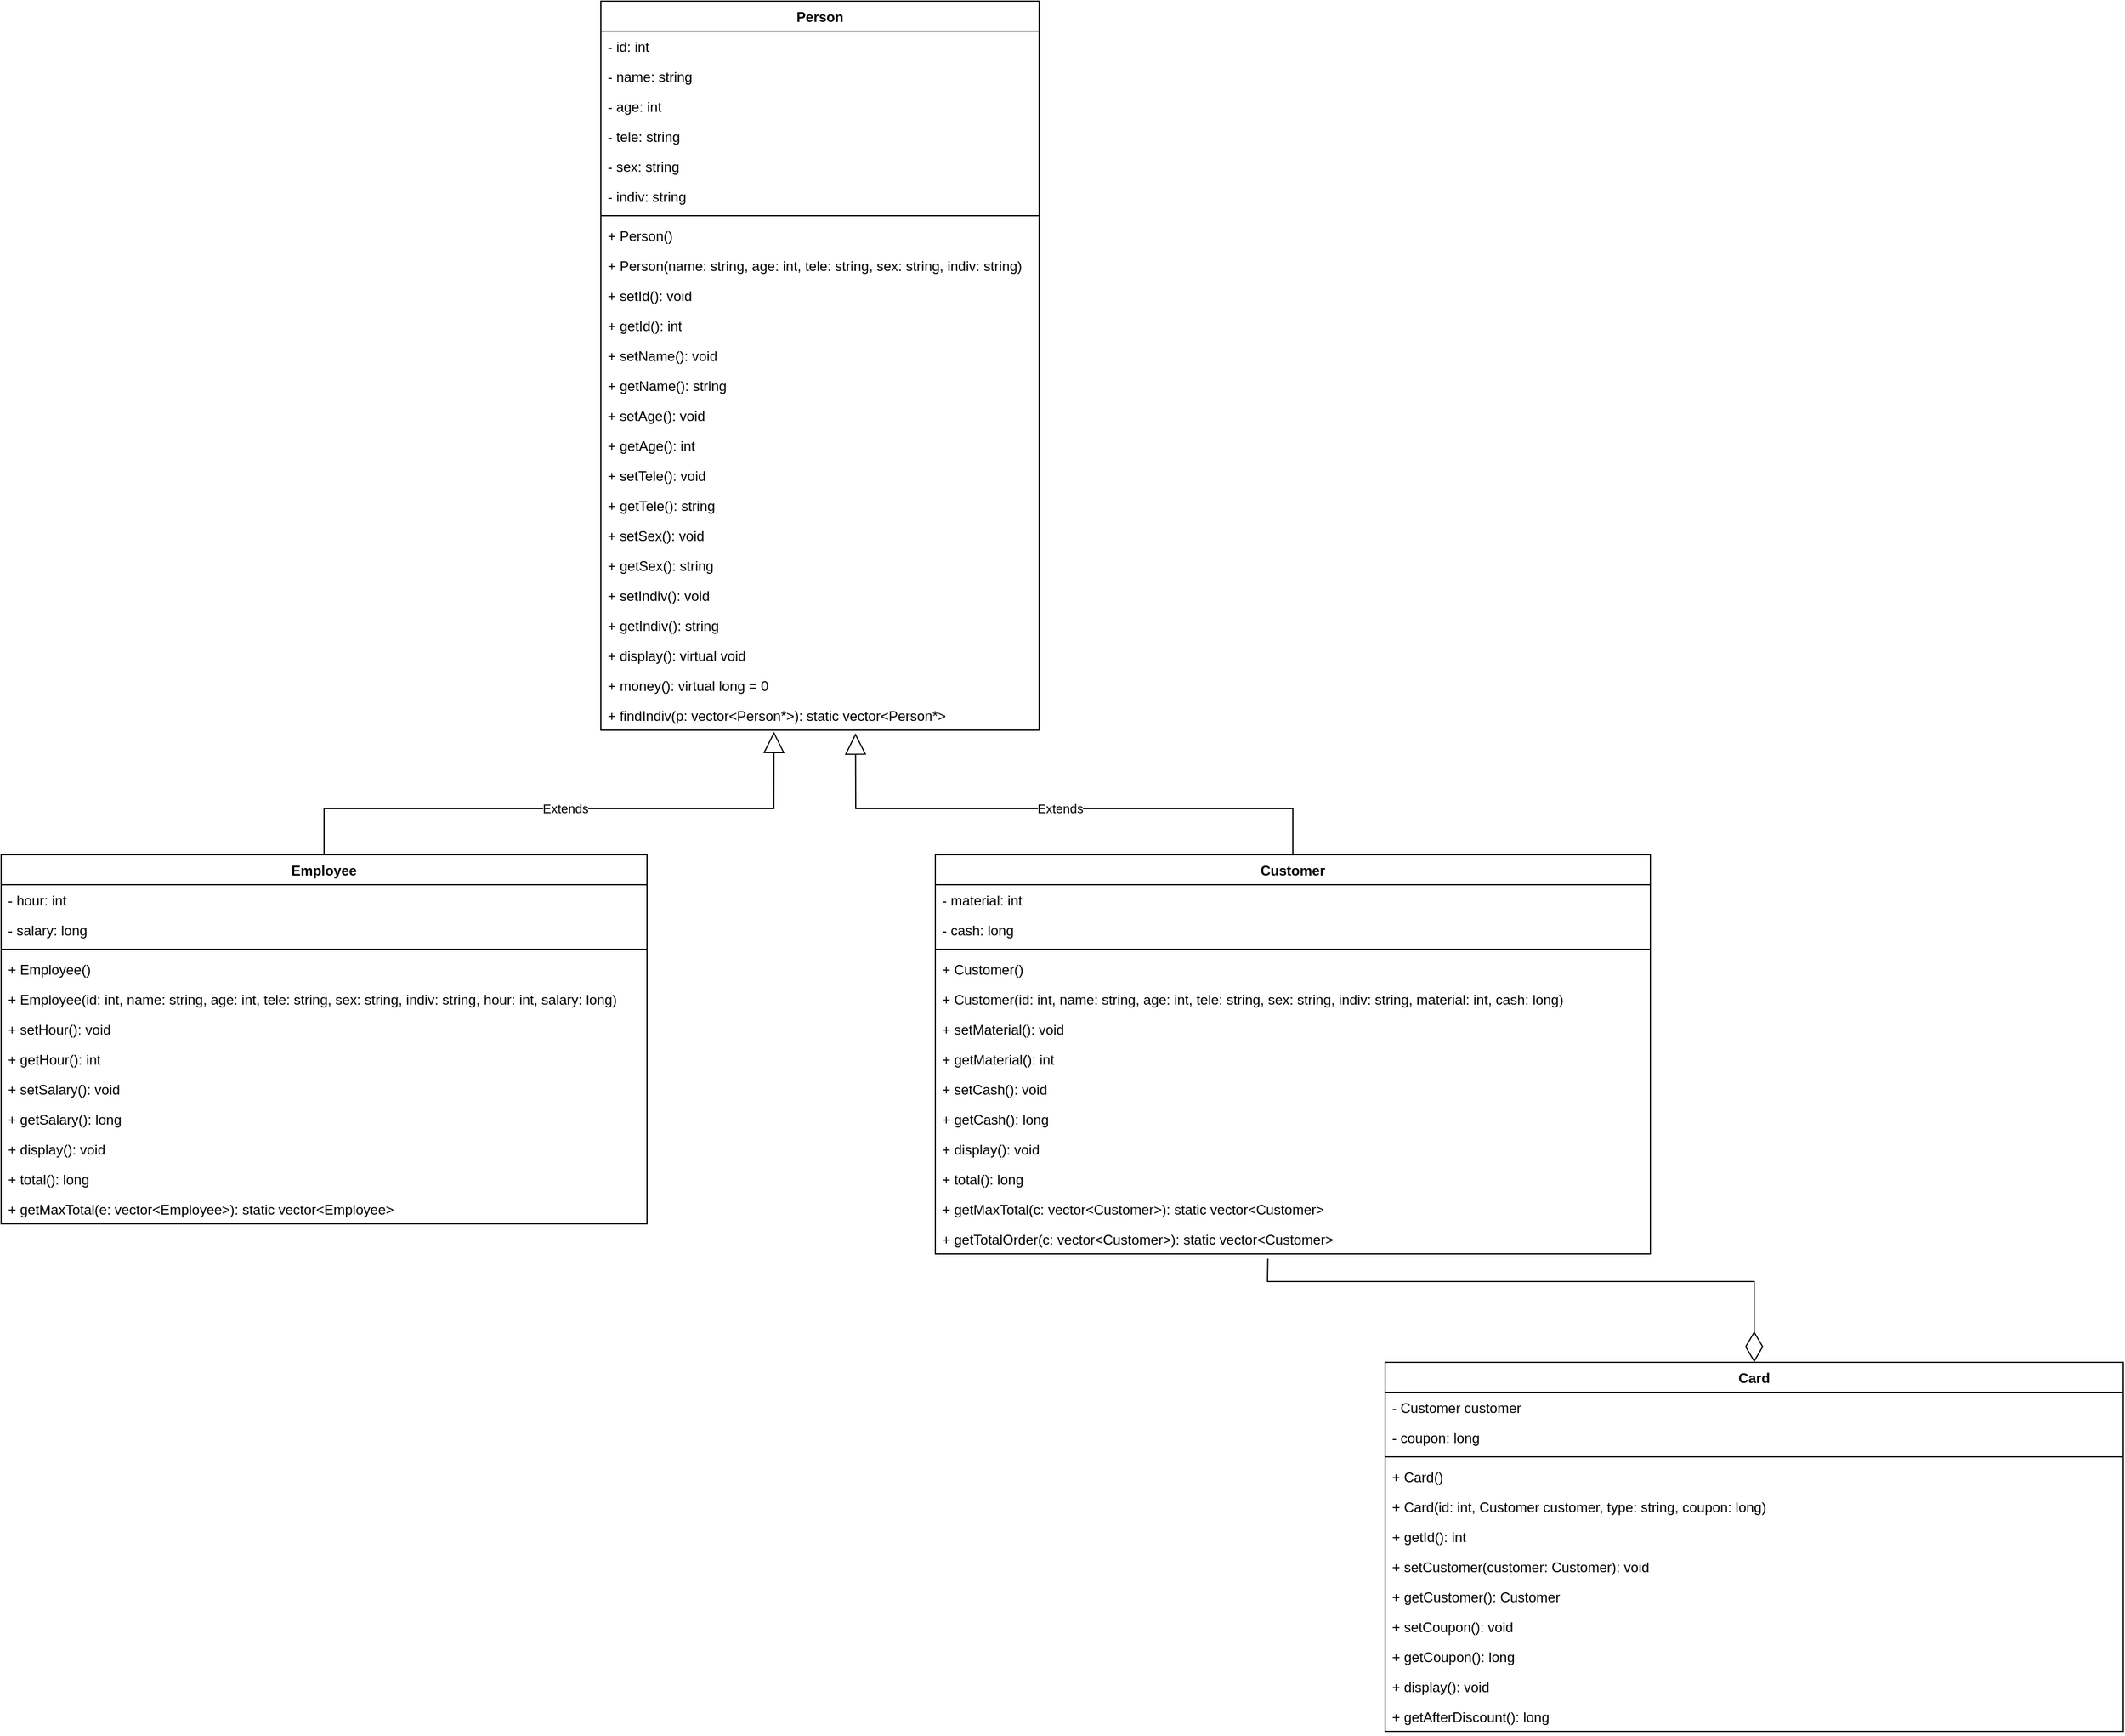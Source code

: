 <mxfile version="26.1.0">
  <diagram id="C5RBs43oDa-KdzZeNtuy" name="Page-1">
    <mxGraphModel dx="2625" dy="1305" grid="1" gridSize="10" guides="1" tooltips="1" connect="1" arrows="1" fold="1" page="1" pageScale="1" pageWidth="3300" pageHeight="4681" math="0" shadow="0">
      <root>
        <mxCell id="WIyWlLk6GJQsqaUBKTNV-0" />
        <mxCell id="WIyWlLk6GJQsqaUBKTNV-1" parent="WIyWlLk6GJQsqaUBKTNV-0" />
        <mxCell id="9tX9sQvc6Bi1-8wxv7hh-49" value="Person" style="swimlane;fontStyle=1;align=center;verticalAlign=top;childLayout=stackLayout;horizontal=1;startSize=26;horizontalStack=0;resizeParent=1;resizeParentMax=0;resizeLast=0;collapsible=1;marginBottom=0;whiteSpace=wrap;html=1;" vertex="1" parent="WIyWlLk6GJQsqaUBKTNV-1">
          <mxGeometry x="1000" y="230" width="380" height="632" as="geometry">
            <mxRectangle x="1020" y="480" width="80" height="30" as="alternateBounds" />
          </mxGeometry>
        </mxCell>
        <mxCell id="9tX9sQvc6Bi1-8wxv7hh-50" value="- id: int&amp;nbsp;" style="text;strokeColor=none;fillColor=none;align=left;verticalAlign=top;spacingLeft=4;spacingRight=4;overflow=hidden;rotatable=0;points=[[0,0.5],[1,0.5]];portConstraint=eastwest;whiteSpace=wrap;html=1;" vertex="1" parent="9tX9sQvc6Bi1-8wxv7hh-49">
          <mxGeometry y="26" width="380" height="26" as="geometry" />
        </mxCell>
        <mxCell id="9tX9sQvc6Bi1-8wxv7hh-167" value="- name: string&amp;nbsp;" style="text;strokeColor=none;fillColor=none;align=left;verticalAlign=top;spacingLeft=4;spacingRight=4;overflow=hidden;rotatable=0;points=[[0,0.5],[1,0.5]];portConstraint=eastwest;whiteSpace=wrap;html=1;" vertex="1" parent="9tX9sQvc6Bi1-8wxv7hh-49">
          <mxGeometry y="52" width="380" height="26" as="geometry" />
        </mxCell>
        <mxCell id="9tX9sQvc6Bi1-8wxv7hh-53" value="- age: int" style="text;strokeColor=none;fillColor=none;align=left;verticalAlign=top;spacingLeft=4;spacingRight=4;overflow=hidden;rotatable=0;points=[[0,0.5],[1,0.5]];portConstraint=eastwest;whiteSpace=wrap;html=1;" vertex="1" parent="9tX9sQvc6Bi1-8wxv7hh-49">
          <mxGeometry y="78" width="380" height="26" as="geometry" />
        </mxCell>
        <mxCell id="9tX9sQvc6Bi1-8wxv7hh-54" value="- tele: string" style="text;strokeColor=none;fillColor=none;align=left;verticalAlign=top;spacingLeft=4;spacingRight=4;overflow=hidden;rotatable=0;points=[[0,0.5],[1,0.5]];portConstraint=eastwest;whiteSpace=wrap;html=1;" vertex="1" parent="9tX9sQvc6Bi1-8wxv7hh-49">
          <mxGeometry y="104" width="380" height="26" as="geometry" />
        </mxCell>
        <mxCell id="9tX9sQvc6Bi1-8wxv7hh-55" value="- sex: string" style="text;strokeColor=none;fillColor=none;align=left;verticalAlign=top;spacingLeft=4;spacingRight=4;overflow=hidden;rotatable=0;points=[[0,0.5],[1,0.5]];portConstraint=eastwest;whiteSpace=wrap;html=1;" vertex="1" parent="9tX9sQvc6Bi1-8wxv7hh-49">
          <mxGeometry y="130" width="380" height="26" as="geometry" />
        </mxCell>
        <mxCell id="9tX9sQvc6Bi1-8wxv7hh-115" value="- indiv: string" style="text;strokeColor=none;fillColor=none;align=left;verticalAlign=top;spacingLeft=4;spacingRight=4;overflow=hidden;rotatable=0;points=[[0,0.5],[1,0.5]];portConstraint=eastwest;whiteSpace=wrap;html=1;" vertex="1" parent="9tX9sQvc6Bi1-8wxv7hh-49">
          <mxGeometry y="156" width="380" height="26" as="geometry" />
        </mxCell>
        <mxCell id="9tX9sQvc6Bi1-8wxv7hh-51" value="" style="line;strokeWidth=1;fillColor=none;align=left;verticalAlign=middle;spacingTop=-1;spacingLeft=3;spacingRight=3;rotatable=0;labelPosition=right;points=[];portConstraint=eastwest;strokeColor=inherit;" vertex="1" parent="9tX9sQvc6Bi1-8wxv7hh-49">
          <mxGeometry y="182" width="380" height="8" as="geometry" />
        </mxCell>
        <mxCell id="9tX9sQvc6Bi1-8wxv7hh-52" value="+ Person()" style="text;strokeColor=none;fillColor=none;align=left;verticalAlign=top;spacingLeft=4;spacingRight=4;overflow=hidden;rotatable=0;points=[[0,0.5],[1,0.5]];portConstraint=eastwest;whiteSpace=wrap;html=1;" vertex="1" parent="9tX9sQvc6Bi1-8wxv7hh-49">
          <mxGeometry y="190" width="380" height="26" as="geometry" />
        </mxCell>
        <mxCell id="9tX9sQvc6Bi1-8wxv7hh-57" value="+ Person(name: string, age: int, tele: string, sex: string, indiv: string)" style="text;strokeColor=none;fillColor=none;align=left;verticalAlign=top;spacingLeft=4;spacingRight=4;overflow=hidden;rotatable=0;points=[[0,0.5],[1,0.5]];portConstraint=eastwest;whiteSpace=wrap;html=1;" vertex="1" parent="9tX9sQvc6Bi1-8wxv7hh-49">
          <mxGeometry y="216" width="380" height="26" as="geometry" />
        </mxCell>
        <mxCell id="9tX9sQvc6Bi1-8wxv7hh-168" value="+ setId(): void" style="text;strokeColor=none;fillColor=none;align=left;verticalAlign=top;spacingLeft=4;spacingRight=4;overflow=hidden;rotatable=0;points=[[0,0.5],[1,0.5]];portConstraint=eastwest;whiteSpace=wrap;html=1;" vertex="1" parent="9tX9sQvc6Bi1-8wxv7hh-49">
          <mxGeometry y="242" width="380" height="26" as="geometry" />
        </mxCell>
        <mxCell id="9tX9sQvc6Bi1-8wxv7hh-169" value="+ getId(): int" style="text;strokeColor=none;fillColor=none;align=left;verticalAlign=top;spacingLeft=4;spacingRight=4;overflow=hidden;rotatable=0;points=[[0,0.5],[1,0.5]];portConstraint=eastwest;whiteSpace=wrap;html=1;" vertex="1" parent="9tX9sQvc6Bi1-8wxv7hh-49">
          <mxGeometry y="268" width="380" height="26" as="geometry" />
        </mxCell>
        <mxCell id="9tX9sQvc6Bi1-8wxv7hh-63" value="+ setName(): void" style="text;strokeColor=none;fillColor=none;align=left;verticalAlign=top;spacingLeft=4;spacingRight=4;overflow=hidden;rotatable=0;points=[[0,0.5],[1,0.5]];portConstraint=eastwest;whiteSpace=wrap;html=1;" vertex="1" parent="9tX9sQvc6Bi1-8wxv7hh-49">
          <mxGeometry y="294" width="380" height="26" as="geometry" />
        </mxCell>
        <mxCell id="9tX9sQvc6Bi1-8wxv7hh-112" value="+ getName(): string" style="text;strokeColor=none;fillColor=none;align=left;verticalAlign=top;spacingLeft=4;spacingRight=4;overflow=hidden;rotatable=0;points=[[0,0.5],[1,0.5]];portConstraint=eastwest;whiteSpace=wrap;html=1;" vertex="1" parent="9tX9sQvc6Bi1-8wxv7hh-49">
          <mxGeometry y="320" width="380" height="26" as="geometry" />
        </mxCell>
        <mxCell id="9tX9sQvc6Bi1-8wxv7hh-111" value="+ setAge(): void" style="text;strokeColor=none;fillColor=none;align=left;verticalAlign=top;spacingLeft=4;spacingRight=4;overflow=hidden;rotatable=0;points=[[0,0.5],[1,0.5]];portConstraint=eastwest;whiteSpace=wrap;html=1;" vertex="1" parent="9tX9sQvc6Bi1-8wxv7hh-49">
          <mxGeometry y="346" width="380" height="26" as="geometry" />
        </mxCell>
        <mxCell id="9tX9sQvc6Bi1-8wxv7hh-58" value="+ getAge(): int" style="text;strokeColor=none;fillColor=none;align=left;verticalAlign=top;spacingLeft=4;spacingRight=4;overflow=hidden;rotatable=0;points=[[0,0.5],[1,0.5]];portConstraint=eastwest;whiteSpace=wrap;html=1;" vertex="1" parent="9tX9sQvc6Bi1-8wxv7hh-49">
          <mxGeometry y="372" width="380" height="26" as="geometry" />
        </mxCell>
        <mxCell id="9tX9sQvc6Bi1-8wxv7hh-113" value="+ setTele(): void" style="text;strokeColor=none;fillColor=none;align=left;verticalAlign=top;spacingLeft=4;spacingRight=4;overflow=hidden;rotatable=0;points=[[0,0.5],[1,0.5]];portConstraint=eastwest;whiteSpace=wrap;html=1;" vertex="1" parent="9tX9sQvc6Bi1-8wxv7hh-49">
          <mxGeometry y="398" width="380" height="26" as="geometry" />
        </mxCell>
        <mxCell id="9tX9sQvc6Bi1-8wxv7hh-61" value="+ getTele(): string" style="text;strokeColor=none;fillColor=none;align=left;verticalAlign=top;spacingLeft=4;spacingRight=4;overflow=hidden;rotatable=0;points=[[0,0.5],[1,0.5]];portConstraint=eastwest;whiteSpace=wrap;html=1;" vertex="1" parent="9tX9sQvc6Bi1-8wxv7hh-49">
          <mxGeometry y="424" width="380" height="26" as="geometry" />
        </mxCell>
        <mxCell id="9tX9sQvc6Bi1-8wxv7hh-114" value="+ setSex(): void" style="text;strokeColor=none;fillColor=none;align=left;verticalAlign=top;spacingLeft=4;spacingRight=4;overflow=hidden;rotatable=0;points=[[0,0.5],[1,0.5]];portConstraint=eastwest;whiteSpace=wrap;html=1;" vertex="1" parent="9tX9sQvc6Bi1-8wxv7hh-49">
          <mxGeometry y="450" width="380" height="26" as="geometry" />
        </mxCell>
        <mxCell id="9tX9sQvc6Bi1-8wxv7hh-59" value="+ getSex(): string" style="text;strokeColor=none;fillColor=none;align=left;verticalAlign=top;spacingLeft=4;spacingRight=4;overflow=hidden;rotatable=0;points=[[0,0.5],[1,0.5]];portConstraint=eastwest;whiteSpace=wrap;html=1;" vertex="1" parent="9tX9sQvc6Bi1-8wxv7hh-49">
          <mxGeometry y="476" width="380" height="26" as="geometry" />
        </mxCell>
        <mxCell id="9tX9sQvc6Bi1-8wxv7hh-116" value="+ setIndiv(): void" style="text;strokeColor=none;fillColor=none;align=left;verticalAlign=top;spacingLeft=4;spacingRight=4;overflow=hidden;rotatable=0;points=[[0,0.5],[1,0.5]];portConstraint=eastwest;whiteSpace=wrap;html=1;" vertex="1" parent="9tX9sQvc6Bi1-8wxv7hh-49">
          <mxGeometry y="502" width="380" height="26" as="geometry" />
        </mxCell>
        <mxCell id="9tX9sQvc6Bi1-8wxv7hh-119" value="+ getIndiv(): string" style="text;strokeColor=none;fillColor=none;align=left;verticalAlign=top;spacingLeft=4;spacingRight=4;overflow=hidden;rotatable=0;points=[[0,0.5],[1,0.5]];portConstraint=eastwest;whiteSpace=wrap;html=1;" vertex="1" parent="9tX9sQvc6Bi1-8wxv7hh-49">
          <mxGeometry y="528" width="380" height="26" as="geometry" />
        </mxCell>
        <mxCell id="9tX9sQvc6Bi1-8wxv7hh-62" value="+ display(): virtual void" style="text;strokeColor=none;fillColor=none;align=left;verticalAlign=top;spacingLeft=4;spacingRight=4;overflow=hidden;rotatable=0;points=[[0,0.5],[1,0.5]];portConstraint=eastwest;whiteSpace=wrap;html=1;" vertex="1" parent="9tX9sQvc6Bi1-8wxv7hh-49">
          <mxGeometry y="554" width="380" height="26" as="geometry" />
        </mxCell>
        <mxCell id="9tX9sQvc6Bi1-8wxv7hh-64" value="+ money(): virtual long = 0" style="text;strokeColor=none;fillColor=none;align=left;verticalAlign=top;spacingLeft=4;spacingRight=4;overflow=hidden;rotatable=0;points=[[0,0.5],[1,0.5]];portConstraint=eastwest;whiteSpace=wrap;html=1;" vertex="1" parent="9tX9sQvc6Bi1-8wxv7hh-49">
          <mxGeometry y="580" width="380" height="26" as="geometry" />
        </mxCell>
        <mxCell id="9tX9sQvc6Bi1-8wxv7hh-60" value="+ findIndiv(p: vector&amp;lt;Person*&amp;gt;): static vector&amp;lt;Person*&amp;gt;" style="text;strokeColor=none;fillColor=none;align=left;verticalAlign=top;spacingLeft=4;spacingRight=4;overflow=hidden;rotatable=0;points=[[0,0.5],[1,0.5]];portConstraint=eastwest;whiteSpace=wrap;html=1;" vertex="1" parent="9tX9sQvc6Bi1-8wxv7hh-49">
          <mxGeometry y="606" width="380" height="26" as="geometry" />
        </mxCell>
        <mxCell id="9tX9sQvc6Bi1-8wxv7hh-80" value="Employee" style="swimlane;fontStyle=1;align=center;verticalAlign=top;childLayout=stackLayout;horizontal=1;startSize=26;horizontalStack=0;resizeParent=1;resizeParentMax=0;resizeLast=0;collapsible=1;marginBottom=0;whiteSpace=wrap;html=1;" vertex="1" parent="WIyWlLk6GJQsqaUBKTNV-1">
          <mxGeometry x="480" y="970" width="560" height="320" as="geometry">
            <mxRectangle x="1020" y="480" width="80" height="30" as="alternateBounds" />
          </mxGeometry>
        </mxCell>
        <mxCell id="9tX9sQvc6Bi1-8wxv7hh-81" value="- hour: int" style="text;strokeColor=none;fillColor=none;align=left;verticalAlign=top;spacingLeft=4;spacingRight=4;overflow=hidden;rotatable=0;points=[[0,0.5],[1,0.5]];portConstraint=eastwest;whiteSpace=wrap;html=1;" vertex="1" parent="9tX9sQvc6Bi1-8wxv7hh-80">
          <mxGeometry y="26" width="560" height="26" as="geometry" />
        </mxCell>
        <mxCell id="9tX9sQvc6Bi1-8wxv7hh-82" value="- salary: long" style="text;strokeColor=none;fillColor=none;align=left;verticalAlign=top;spacingLeft=4;spacingRight=4;overflow=hidden;rotatable=0;points=[[0,0.5],[1,0.5]];portConstraint=eastwest;whiteSpace=wrap;html=1;" vertex="1" parent="9tX9sQvc6Bi1-8wxv7hh-80">
          <mxGeometry y="52" width="560" height="26" as="geometry" />
        </mxCell>
        <mxCell id="9tX9sQvc6Bi1-8wxv7hh-85" value="" style="line;strokeWidth=1;fillColor=none;align=left;verticalAlign=middle;spacingTop=-1;spacingLeft=3;spacingRight=3;rotatable=0;labelPosition=right;points=[];portConstraint=eastwest;strokeColor=inherit;" vertex="1" parent="9tX9sQvc6Bi1-8wxv7hh-80">
          <mxGeometry y="78" width="560" height="8" as="geometry" />
        </mxCell>
        <mxCell id="9tX9sQvc6Bi1-8wxv7hh-86" value="+ Employee()" style="text;strokeColor=none;fillColor=none;align=left;verticalAlign=top;spacingLeft=4;spacingRight=4;overflow=hidden;rotatable=0;points=[[0,0.5],[1,0.5]];portConstraint=eastwest;whiteSpace=wrap;html=1;" vertex="1" parent="9tX9sQvc6Bi1-8wxv7hh-80">
          <mxGeometry y="86" width="560" height="26" as="geometry" />
        </mxCell>
        <mxCell id="9tX9sQvc6Bi1-8wxv7hh-87" value="+ Employee(id: int, name: string, age: int, tele: string, sex: string, indiv: string,&amp;nbsp;hour: int, salary: long)" style="text;strokeColor=none;fillColor=none;align=left;verticalAlign=top;spacingLeft=4;spacingRight=4;overflow=hidden;rotatable=0;points=[[0,0.5],[1,0.5]];portConstraint=eastwest;whiteSpace=wrap;html=1;" vertex="1" parent="9tX9sQvc6Bi1-8wxv7hh-80">
          <mxGeometry y="112" width="560" height="26" as="geometry" />
        </mxCell>
        <mxCell id="9tX9sQvc6Bi1-8wxv7hh-88" value="+ setHour(): void" style="text;strokeColor=none;fillColor=none;align=left;verticalAlign=top;spacingLeft=4;spacingRight=4;overflow=hidden;rotatable=0;points=[[0,0.5],[1,0.5]];portConstraint=eastwest;whiteSpace=wrap;html=1;" vertex="1" parent="9tX9sQvc6Bi1-8wxv7hh-80">
          <mxGeometry y="138" width="560" height="26" as="geometry" />
        </mxCell>
        <mxCell id="9tX9sQvc6Bi1-8wxv7hh-89" value="+ getHour(): int" style="text;strokeColor=none;fillColor=none;align=left;verticalAlign=top;spacingLeft=4;spacingRight=4;overflow=hidden;rotatable=0;points=[[0,0.5],[1,0.5]];portConstraint=eastwest;whiteSpace=wrap;html=1;" vertex="1" parent="9tX9sQvc6Bi1-8wxv7hh-80">
          <mxGeometry y="164" width="560" height="26" as="geometry" />
        </mxCell>
        <mxCell id="9tX9sQvc6Bi1-8wxv7hh-90" value="+ setSalary(): void" style="text;strokeColor=none;fillColor=none;align=left;verticalAlign=top;spacingLeft=4;spacingRight=4;overflow=hidden;rotatable=0;points=[[0,0.5],[1,0.5]];portConstraint=eastwest;whiteSpace=wrap;html=1;" vertex="1" parent="9tX9sQvc6Bi1-8wxv7hh-80">
          <mxGeometry y="190" width="560" height="26" as="geometry" />
        </mxCell>
        <mxCell id="9tX9sQvc6Bi1-8wxv7hh-91" value="+ getSalary(): long" style="text;strokeColor=none;fillColor=none;align=left;verticalAlign=top;spacingLeft=4;spacingRight=4;overflow=hidden;rotatable=0;points=[[0,0.5],[1,0.5]];portConstraint=eastwest;whiteSpace=wrap;html=1;" vertex="1" parent="9tX9sQvc6Bi1-8wxv7hh-80">
          <mxGeometry y="216" width="560" height="26" as="geometry" />
        </mxCell>
        <mxCell id="9tX9sQvc6Bi1-8wxv7hh-92" value="+ display(): void" style="text;strokeColor=none;fillColor=none;align=left;verticalAlign=top;spacingLeft=4;spacingRight=4;overflow=hidden;rotatable=0;points=[[0,0.5],[1,0.5]];portConstraint=eastwest;whiteSpace=wrap;html=1;" vertex="1" parent="9tX9sQvc6Bi1-8wxv7hh-80">
          <mxGeometry y="242" width="560" height="26" as="geometry" />
        </mxCell>
        <mxCell id="9tX9sQvc6Bi1-8wxv7hh-93" value="+ total(): long" style="text;strokeColor=none;fillColor=none;align=left;verticalAlign=top;spacingLeft=4;spacingRight=4;overflow=hidden;rotatable=0;points=[[0,0.5],[1,0.5]];portConstraint=eastwest;whiteSpace=wrap;html=1;" vertex="1" parent="9tX9sQvc6Bi1-8wxv7hh-80">
          <mxGeometry y="268" width="560" height="26" as="geometry" />
        </mxCell>
        <mxCell id="9tX9sQvc6Bi1-8wxv7hh-94" value="+ getMaxTotal(e: vector&amp;lt;Employee&amp;gt;): static vector&amp;lt;Employee&amp;gt;" style="text;strokeColor=none;fillColor=none;align=left;verticalAlign=top;spacingLeft=4;spacingRight=4;overflow=hidden;rotatable=0;points=[[0,0.5],[1,0.5]];portConstraint=eastwest;whiteSpace=wrap;html=1;" vertex="1" parent="9tX9sQvc6Bi1-8wxv7hh-80">
          <mxGeometry y="294" width="560" height="26" as="geometry" />
        </mxCell>
        <mxCell id="9tX9sQvc6Bi1-8wxv7hh-133" value="Customer" style="swimlane;fontStyle=1;align=center;verticalAlign=top;childLayout=stackLayout;horizontal=1;startSize=26;horizontalStack=0;resizeParent=1;resizeParentMax=0;resizeLast=0;collapsible=1;marginBottom=0;whiteSpace=wrap;html=1;" vertex="1" parent="WIyWlLk6GJQsqaUBKTNV-1">
          <mxGeometry x="1290" y="970" width="620" height="346" as="geometry">
            <mxRectangle x="1020" y="480" width="80" height="30" as="alternateBounds" />
          </mxGeometry>
        </mxCell>
        <mxCell id="9tX9sQvc6Bi1-8wxv7hh-134" value="- material: int" style="text;strokeColor=none;fillColor=none;align=left;verticalAlign=top;spacingLeft=4;spacingRight=4;overflow=hidden;rotatable=0;points=[[0,0.5],[1,0.5]];portConstraint=eastwest;whiteSpace=wrap;html=1;" vertex="1" parent="9tX9sQvc6Bi1-8wxv7hh-133">
          <mxGeometry y="26" width="620" height="26" as="geometry" />
        </mxCell>
        <mxCell id="9tX9sQvc6Bi1-8wxv7hh-135" value="- cash: long" style="text;strokeColor=none;fillColor=none;align=left;verticalAlign=top;spacingLeft=4;spacingRight=4;overflow=hidden;rotatable=0;points=[[0,0.5],[1,0.5]];portConstraint=eastwest;whiteSpace=wrap;html=1;" vertex="1" parent="9tX9sQvc6Bi1-8wxv7hh-133">
          <mxGeometry y="52" width="620" height="26" as="geometry" />
        </mxCell>
        <mxCell id="9tX9sQvc6Bi1-8wxv7hh-136" value="" style="line;strokeWidth=1;fillColor=none;align=left;verticalAlign=middle;spacingTop=-1;spacingLeft=3;spacingRight=3;rotatable=0;labelPosition=right;points=[];portConstraint=eastwest;strokeColor=inherit;" vertex="1" parent="9tX9sQvc6Bi1-8wxv7hh-133">
          <mxGeometry y="78" width="620" height="8" as="geometry" />
        </mxCell>
        <mxCell id="9tX9sQvc6Bi1-8wxv7hh-137" value="+ Customer()" style="text;strokeColor=none;fillColor=none;align=left;verticalAlign=top;spacingLeft=4;spacingRight=4;overflow=hidden;rotatable=0;points=[[0,0.5],[1,0.5]];portConstraint=eastwest;whiteSpace=wrap;html=1;" vertex="1" parent="9tX9sQvc6Bi1-8wxv7hh-133">
          <mxGeometry y="86" width="620" height="26" as="geometry" />
        </mxCell>
        <mxCell id="9tX9sQvc6Bi1-8wxv7hh-138" value="+ Customer(id: int, name: string, age: int, tele: string, sex: string, indiv: string,&amp;nbsp;material: int, cash: long)" style="text;strokeColor=none;fillColor=none;align=left;verticalAlign=top;spacingLeft=4;spacingRight=4;overflow=hidden;rotatable=0;points=[[0,0.5],[1,0.5]];portConstraint=eastwest;whiteSpace=wrap;html=1;" vertex="1" parent="9tX9sQvc6Bi1-8wxv7hh-133">
          <mxGeometry y="112" width="620" height="26" as="geometry" />
        </mxCell>
        <mxCell id="9tX9sQvc6Bi1-8wxv7hh-139" value="+ setMaterial(): void" style="text;strokeColor=none;fillColor=none;align=left;verticalAlign=top;spacingLeft=4;spacingRight=4;overflow=hidden;rotatable=0;points=[[0,0.5],[1,0.5]];portConstraint=eastwest;whiteSpace=wrap;html=1;" vertex="1" parent="9tX9sQvc6Bi1-8wxv7hh-133">
          <mxGeometry y="138" width="620" height="26" as="geometry" />
        </mxCell>
        <mxCell id="9tX9sQvc6Bi1-8wxv7hh-140" value="+ getMaterial(): int" style="text;strokeColor=none;fillColor=none;align=left;verticalAlign=top;spacingLeft=4;spacingRight=4;overflow=hidden;rotatable=0;points=[[0,0.5],[1,0.5]];portConstraint=eastwest;whiteSpace=wrap;html=1;" vertex="1" parent="9tX9sQvc6Bi1-8wxv7hh-133">
          <mxGeometry y="164" width="620" height="26" as="geometry" />
        </mxCell>
        <mxCell id="9tX9sQvc6Bi1-8wxv7hh-141" value="+ setCash(): void" style="text;strokeColor=none;fillColor=none;align=left;verticalAlign=top;spacingLeft=4;spacingRight=4;overflow=hidden;rotatable=0;points=[[0,0.5],[1,0.5]];portConstraint=eastwest;whiteSpace=wrap;html=1;" vertex="1" parent="9tX9sQvc6Bi1-8wxv7hh-133">
          <mxGeometry y="190" width="620" height="26" as="geometry" />
        </mxCell>
        <mxCell id="9tX9sQvc6Bi1-8wxv7hh-146" value="+ getCash(): long" style="text;strokeColor=none;fillColor=none;align=left;verticalAlign=top;spacingLeft=4;spacingRight=4;overflow=hidden;rotatable=0;points=[[0,0.5],[1,0.5]];portConstraint=eastwest;whiteSpace=wrap;html=1;" vertex="1" parent="9tX9sQvc6Bi1-8wxv7hh-133">
          <mxGeometry y="216" width="620" height="26" as="geometry" />
        </mxCell>
        <mxCell id="9tX9sQvc6Bi1-8wxv7hh-143" value="+ display(): void" style="text;strokeColor=none;fillColor=none;align=left;verticalAlign=top;spacingLeft=4;spacingRight=4;overflow=hidden;rotatable=0;points=[[0,0.5],[1,0.5]];portConstraint=eastwest;whiteSpace=wrap;html=1;" vertex="1" parent="9tX9sQvc6Bi1-8wxv7hh-133">
          <mxGeometry y="242" width="620" height="26" as="geometry" />
        </mxCell>
        <mxCell id="9tX9sQvc6Bi1-8wxv7hh-144" value="+ total(): long" style="text;strokeColor=none;fillColor=none;align=left;verticalAlign=top;spacingLeft=4;spacingRight=4;overflow=hidden;rotatable=0;points=[[0,0.5],[1,0.5]];portConstraint=eastwest;whiteSpace=wrap;html=1;" vertex="1" parent="9tX9sQvc6Bi1-8wxv7hh-133">
          <mxGeometry y="268" width="620" height="26" as="geometry" />
        </mxCell>
        <mxCell id="9tX9sQvc6Bi1-8wxv7hh-145" value="+ getMaxTotal(c: vector&amp;lt;Customer&amp;gt;): static vector&amp;lt;Customer&amp;gt;" style="text;strokeColor=none;fillColor=none;align=left;verticalAlign=top;spacingLeft=4;spacingRight=4;overflow=hidden;rotatable=0;points=[[0,0.5],[1,0.5]];portConstraint=eastwest;whiteSpace=wrap;html=1;" vertex="1" parent="9tX9sQvc6Bi1-8wxv7hh-133">
          <mxGeometry y="294" width="620" height="26" as="geometry" />
        </mxCell>
        <mxCell id="9tX9sQvc6Bi1-8wxv7hh-165" value="+ getTotalOrder(c: vector&amp;lt;Customer&amp;gt;): static vector&amp;lt;Customer&amp;gt;" style="text;strokeColor=none;fillColor=none;align=left;verticalAlign=top;spacingLeft=4;spacingRight=4;overflow=hidden;rotatable=0;points=[[0,0.5],[1,0.5]];portConstraint=eastwest;whiteSpace=wrap;html=1;" vertex="1" parent="9tX9sQvc6Bi1-8wxv7hh-133">
          <mxGeometry y="320" width="620" height="26" as="geometry" />
        </mxCell>
        <mxCell id="9tX9sQvc6Bi1-8wxv7hh-147" value="Extends" style="endArrow=block;endSize=16;endFill=0;html=1;rounded=0;exitX=0.5;exitY=0;exitDx=0;exitDy=0;entryX=0.395;entryY=1.051;entryDx=0;entryDy=0;entryPerimeter=0;" edge="1" parent="WIyWlLk6GJQsqaUBKTNV-1" source="9tX9sQvc6Bi1-8wxv7hh-80" target="9tX9sQvc6Bi1-8wxv7hh-60">
          <mxGeometry width="160" relative="1" as="geometry">
            <mxPoint x="960" y="930" as="sourcePoint" />
            <mxPoint x="1150" y="920" as="targetPoint" />
            <Array as="points">
              <mxPoint x="760" y="930" />
              <mxPoint x="1150" y="930" />
            </Array>
          </mxGeometry>
        </mxCell>
        <mxCell id="9tX9sQvc6Bi1-8wxv7hh-148" value="Extends" style="endArrow=block;endSize=16;endFill=0;html=1;rounded=0;exitX=0.5;exitY=0;exitDx=0;exitDy=0;entryX=0.581;entryY=1.103;entryDx=0;entryDy=0;entryPerimeter=0;" edge="1" parent="WIyWlLk6GJQsqaUBKTNV-1" source="9tX9sQvc6Bi1-8wxv7hh-133" target="9tX9sQvc6Bi1-8wxv7hh-60">
          <mxGeometry width="160" relative="1" as="geometry">
            <mxPoint x="745" y="980" as="sourcePoint" />
            <mxPoint x="1160" y="905" as="targetPoint" />
            <Array as="points">
              <mxPoint x="1600" y="930" />
              <mxPoint x="1221" y="930" />
            </Array>
          </mxGeometry>
        </mxCell>
        <mxCell id="9tX9sQvc6Bi1-8wxv7hh-150" value="Card" style="swimlane;fontStyle=1;align=center;verticalAlign=top;childLayout=stackLayout;horizontal=1;startSize=26;horizontalStack=0;resizeParent=1;resizeParentMax=0;resizeLast=0;collapsible=1;marginBottom=0;whiteSpace=wrap;html=1;" vertex="1" parent="WIyWlLk6GJQsqaUBKTNV-1">
          <mxGeometry x="1680" y="1410" width="640" height="320" as="geometry">
            <mxRectangle x="1020" y="480" width="80" height="30" as="alternateBounds" />
          </mxGeometry>
        </mxCell>
        <mxCell id="9tX9sQvc6Bi1-8wxv7hh-166" value="- Customer customer" style="text;strokeColor=none;fillColor=none;align=left;verticalAlign=top;spacingLeft=4;spacingRight=4;overflow=hidden;rotatable=0;points=[[0,0.5],[1,0.5]];portConstraint=eastwest;whiteSpace=wrap;html=1;" vertex="1" parent="9tX9sQvc6Bi1-8wxv7hh-150">
          <mxGeometry y="26" width="640" height="26" as="geometry" />
        </mxCell>
        <mxCell id="9tX9sQvc6Bi1-8wxv7hh-152" value="- coupon: long" style="text;strokeColor=none;fillColor=none;align=left;verticalAlign=top;spacingLeft=4;spacingRight=4;overflow=hidden;rotatable=0;points=[[0,0.5],[1,0.5]];portConstraint=eastwest;whiteSpace=wrap;html=1;" vertex="1" parent="9tX9sQvc6Bi1-8wxv7hh-150">
          <mxGeometry y="52" width="640" height="26" as="geometry" />
        </mxCell>
        <mxCell id="9tX9sQvc6Bi1-8wxv7hh-153" value="" style="line;strokeWidth=1;fillColor=none;align=left;verticalAlign=middle;spacingTop=-1;spacingLeft=3;spacingRight=3;rotatable=0;labelPosition=right;points=[];portConstraint=eastwest;strokeColor=inherit;" vertex="1" parent="9tX9sQvc6Bi1-8wxv7hh-150">
          <mxGeometry y="78" width="640" height="8" as="geometry" />
        </mxCell>
        <mxCell id="9tX9sQvc6Bi1-8wxv7hh-154" value="+ Card()" style="text;strokeColor=none;fillColor=none;align=left;verticalAlign=top;spacingLeft=4;spacingRight=4;overflow=hidden;rotatable=0;points=[[0,0.5],[1,0.5]];portConstraint=eastwest;whiteSpace=wrap;html=1;" vertex="1" parent="9tX9sQvc6Bi1-8wxv7hh-150">
          <mxGeometry y="86" width="640" height="26" as="geometry" />
        </mxCell>
        <mxCell id="9tX9sQvc6Bi1-8wxv7hh-155" value="+ Card(id: int, Customer customer, type: string, coupon: long)" style="text;strokeColor=none;fillColor=none;align=left;verticalAlign=top;spacingLeft=4;spacingRight=4;overflow=hidden;rotatable=0;points=[[0,0.5],[1,0.5]];portConstraint=eastwest;whiteSpace=wrap;html=1;" vertex="1" parent="9tX9sQvc6Bi1-8wxv7hh-150">
          <mxGeometry y="112" width="640" height="26" as="geometry" />
        </mxCell>
        <mxCell id="9tX9sQvc6Bi1-8wxv7hh-171" value="+ getId(): int" style="text;strokeColor=none;fillColor=none;align=left;verticalAlign=top;spacingLeft=4;spacingRight=4;overflow=hidden;rotatable=0;points=[[0,0.5],[1,0.5]];portConstraint=eastwest;whiteSpace=wrap;html=1;" vertex="1" parent="9tX9sQvc6Bi1-8wxv7hh-150">
          <mxGeometry y="138" width="640" height="26" as="geometry" />
        </mxCell>
        <mxCell id="9tX9sQvc6Bi1-8wxv7hh-173" value="+ setCustomer(customer: Customer): void" style="text;strokeColor=none;fillColor=none;align=left;verticalAlign=top;spacingLeft=4;spacingRight=4;overflow=hidden;rotatable=0;points=[[0,0.5],[1,0.5]];portConstraint=eastwest;whiteSpace=wrap;html=1;" vertex="1" parent="9tX9sQvc6Bi1-8wxv7hh-150">
          <mxGeometry y="164" width="640" height="26" as="geometry" />
        </mxCell>
        <mxCell id="9tX9sQvc6Bi1-8wxv7hh-172" value="+ getCustomer(): Customer" style="text;strokeColor=none;fillColor=none;align=left;verticalAlign=top;spacingLeft=4;spacingRight=4;overflow=hidden;rotatable=0;points=[[0,0.5],[1,0.5]];portConstraint=eastwest;whiteSpace=wrap;html=1;" vertex="1" parent="9tX9sQvc6Bi1-8wxv7hh-150">
          <mxGeometry y="190" width="640" height="26" as="geometry" />
        </mxCell>
        <mxCell id="9tX9sQvc6Bi1-8wxv7hh-158" value="+ setCoupon(): void" style="text;strokeColor=none;fillColor=none;align=left;verticalAlign=top;spacingLeft=4;spacingRight=4;overflow=hidden;rotatable=0;points=[[0,0.5],[1,0.5]];portConstraint=eastwest;whiteSpace=wrap;html=1;" vertex="1" parent="9tX9sQvc6Bi1-8wxv7hh-150">
          <mxGeometry y="216" width="640" height="26" as="geometry" />
        </mxCell>
        <mxCell id="9tX9sQvc6Bi1-8wxv7hh-159" value="+ getCoupon(): long" style="text;strokeColor=none;fillColor=none;align=left;verticalAlign=top;spacingLeft=4;spacingRight=4;overflow=hidden;rotatable=0;points=[[0,0.5],[1,0.5]];portConstraint=eastwest;whiteSpace=wrap;html=1;" vertex="1" parent="9tX9sQvc6Bi1-8wxv7hh-150">
          <mxGeometry y="242" width="640" height="26" as="geometry" />
        </mxCell>
        <mxCell id="9tX9sQvc6Bi1-8wxv7hh-160" value="+ display(): void" style="text;strokeColor=none;fillColor=none;align=left;verticalAlign=top;spacingLeft=4;spacingRight=4;overflow=hidden;rotatable=0;points=[[0,0.5],[1,0.5]];portConstraint=eastwest;whiteSpace=wrap;html=1;" vertex="1" parent="9tX9sQvc6Bi1-8wxv7hh-150">
          <mxGeometry y="268" width="640" height="26" as="geometry" />
        </mxCell>
        <mxCell id="9tX9sQvc6Bi1-8wxv7hh-161" value="+ getAfterDiscount(): long" style="text;strokeColor=none;fillColor=none;align=left;verticalAlign=top;spacingLeft=4;spacingRight=4;overflow=hidden;rotatable=0;points=[[0,0.5],[1,0.5]];portConstraint=eastwest;whiteSpace=wrap;html=1;" vertex="1" parent="9tX9sQvc6Bi1-8wxv7hh-150">
          <mxGeometry y="294" width="640" height="26" as="geometry" />
        </mxCell>
        <mxCell id="9tX9sQvc6Bi1-8wxv7hh-174" value="" style="endArrow=diamondThin;endFill=0;endSize=24;html=1;rounded=0;entryX=0.5;entryY=0;entryDx=0;entryDy=0;exitX=0.465;exitY=1.158;exitDx=0;exitDy=0;exitPerimeter=0;" edge="1" parent="WIyWlLk6GJQsqaUBKTNV-1" source="9tX9sQvc6Bi1-8wxv7hh-165" target="9tX9sQvc6Bi1-8wxv7hh-150">
          <mxGeometry width="160" relative="1" as="geometry">
            <mxPoint x="1680" y="1200" as="sourcePoint" />
            <mxPoint x="1840" y="1200" as="targetPoint" />
            <Array as="points">
              <mxPoint x="1578" y="1340" />
              <mxPoint x="2000" y="1340" />
            </Array>
          </mxGeometry>
        </mxCell>
      </root>
    </mxGraphModel>
  </diagram>
</mxfile>
